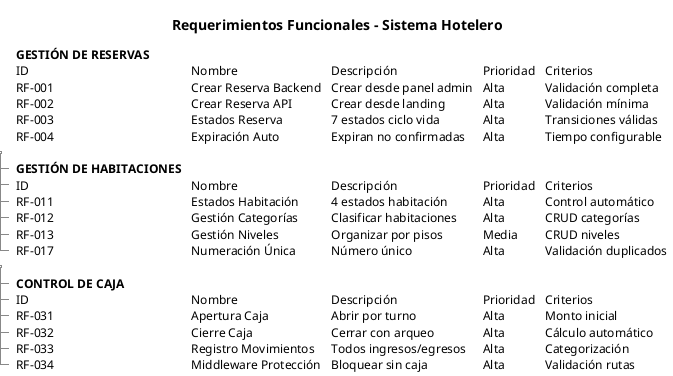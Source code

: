 @startsalt TablaRequerimientos
title Requerimientos Funcionales - Sistema Hotelero
{
  {T
    + **GESTIÓN DE RESERVAS**
    + ID | Nombre | Descripción | Prioridad | Criterios
    + RF-001 | Crear Reserva Backend | Crear desde panel admin | Alta | Validación completa
    + RF-002 | Crear Reserva API | Crear desde landing | Alta | Validación mínima
    + RF-003 | Estados Reserva | 7 estados ciclo vida | Alta | Transiciones válidas
    + RF-004 | Expiración Auto | Expiran no confirmadas | Alta | Tiempo configurable
    .
    + **GESTIÓN DE HABITACIONES**
    + ID | Nombre | Descripción | Prioridad | Criterios  
    + RF-011 | Estados Habitación | 4 estados habitación | Alta | Control automático
    + RF-012 | Gestión Categorías | Clasificar habitaciones | Alta | CRUD categorías
    + RF-013 | Gestión Niveles | Organizar por pisos | Media | CRUD niveles
    + RF-017 | Numeración Única | Número único | Alta | Validación duplicados
    .
    + **CONTROL DE CAJA**
    + ID | Nombre | Descripción | Prioridad | Criterios
    + RF-031 | Apertura Caja | Abrir por turno | Alta | Monto inicial
    + RF-032 | Cierre Caja | Cerrar con arqueo | Alta | Cálculo automático
    + RF-033 | Registro Movimientos | Todos ingresos/egresos | Alta | Categorización
    + RF-034 | Middleware Protección | Bloquear sin caja | Alta | Validación rutas
  }
}
@endsalt
